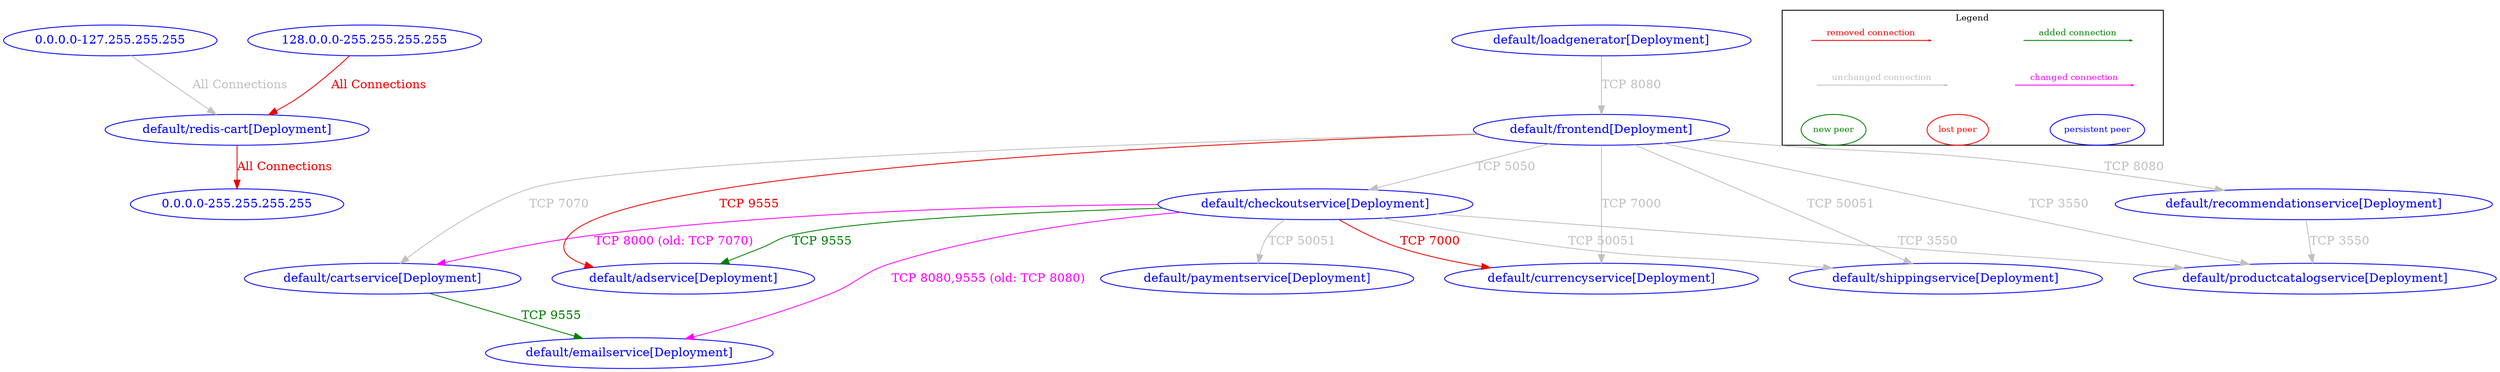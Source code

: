 digraph {
	"0.0.0.0-127.255.255.255" [label="0.0.0.0-127.255.255.255" color="blue" fontcolor="blue"]
	"0.0.0.0-255.255.255.255" [label="0.0.0.0-255.255.255.255" color="blue" fontcolor="blue"]
	"128.0.0.0-255.255.255.255" [label="128.0.0.0-255.255.255.255" color="blue" fontcolor="blue"]
	"default/adservice[Deployment]" [label="default/adservice[Deployment]" color="blue" fontcolor="blue"]
	"default/cartservice[Deployment]" [label="default/cartservice[Deployment]" color="blue" fontcolor="blue"]
	"default/checkoutservice[Deployment]" [label="default/checkoutservice[Deployment]" color="blue" fontcolor="blue"]
	"default/currencyservice[Deployment]" [label="default/currencyservice[Deployment]" color="blue" fontcolor="blue"]
	"default/emailservice[Deployment]" [label="default/emailservice[Deployment]" color="blue" fontcolor="blue"]
	"default/frontend[Deployment]" [label="default/frontend[Deployment]" color="blue" fontcolor="blue"]
	"default/loadgenerator[Deployment]" [label="default/loadgenerator[Deployment]" color="blue" fontcolor="blue"]
	"default/paymentservice[Deployment]" [label="default/paymentservice[Deployment]" color="blue" fontcolor="blue"]
	"default/productcatalogservice[Deployment]" [label="default/productcatalogservice[Deployment]" color="blue" fontcolor="blue"]
	"default/recommendationservice[Deployment]" [label="default/recommendationservice[Deployment]" color="blue" fontcolor="blue"]
	"default/redis-cart[Deployment]" [label="default/redis-cart[Deployment]" color="blue" fontcolor="blue"]
	"default/shippingservice[Deployment]" [label="default/shippingservice[Deployment]" color="blue" fontcolor="blue"]
	"0.0.0.0-127.255.255.255" -> "default/redis-cart[Deployment]" [label="All Connections" color="grey" fontcolor="grey"]
	"128.0.0.0-255.255.255.255" -> "default/redis-cart[Deployment]" [label="All Connections" color="red2" fontcolor="red2"]
	"default/cartservice[Deployment]" -> "default/emailservice[Deployment]" [label="TCP 9555" color="#008000" fontcolor="#008000"]
	"default/checkoutservice[Deployment]" -> "default/adservice[Deployment]" [label="TCP 9555" color="#008000" fontcolor="#008000"]
	"default/checkoutservice[Deployment]" -> "default/cartservice[Deployment]" [label="TCP 8000 (old: TCP 7070)" color="magenta" fontcolor="magenta"]
	"default/checkoutservice[Deployment]" -> "default/currencyservice[Deployment]" [label="TCP 7000" color="red2" fontcolor="red2"]
	"default/checkoutservice[Deployment]" -> "default/emailservice[Deployment]" [label="TCP 8080,9555 (old: TCP 8080)" color="magenta" fontcolor="magenta"]
	"default/checkoutservice[Deployment]" -> "default/paymentservice[Deployment]" [label="TCP 50051" color="grey" fontcolor="grey"]
	"default/checkoutservice[Deployment]" -> "default/productcatalogservice[Deployment]" [label="TCP 3550" color="grey" fontcolor="grey"]
	"default/checkoutservice[Deployment]" -> "default/shippingservice[Deployment]" [label="TCP 50051" color="grey" fontcolor="grey"]
	"default/frontend[Deployment]" -> "default/adservice[Deployment]" [label="TCP 9555" color="red2" fontcolor="red2"]
	"default/frontend[Deployment]" -> "default/cartservice[Deployment]" [label="TCP 7070" color="grey" fontcolor="grey"]
	"default/frontend[Deployment]" -> "default/checkoutservice[Deployment]" [label="TCP 5050" color="grey" fontcolor="grey"]
	"default/frontend[Deployment]" -> "default/currencyservice[Deployment]" [label="TCP 7000" color="grey" fontcolor="grey"]
	"default/frontend[Deployment]" -> "default/productcatalogservice[Deployment]" [label="TCP 3550" color="grey" fontcolor="grey"]
	"default/frontend[Deployment]" -> "default/recommendationservice[Deployment]" [label="TCP 8080" color="grey" fontcolor="grey"]
	"default/frontend[Deployment]" -> "default/shippingservice[Deployment]" [label="TCP 50051" color="grey" fontcolor="grey"]
	"default/loadgenerator[Deployment]" -> "default/frontend[Deployment]" [label="TCP 8080" color="grey" fontcolor="grey"]
	"default/recommendationservice[Deployment]" -> "default/productcatalogservice[Deployment]" [label="TCP 3550" color="grey" fontcolor="grey"]
	"default/redis-cart[Deployment]" -> "0.0.0.0-255.255.255.255" [label="All Connections" color="red2" fontcolor="red2"]
	nodesep=0.5
	subgraph cluster_legend {
		label="Legend"
		fontsize = 10
		margin=0
		a [style=invis height=0 width=0]
		b [style=invis height=0 width=0]
		c [style=invis height=0 width=0]
		d [style=invis height=0 width=0]
		e [style=invis height=0 width=0]
		f [style=invis height=0 width=0]
		g [style=invis height=0 width=0]
		h [style=invis height=0 width=0]
		{rank=source a b c d}
		{rank=same e f g h}
		a -> b [label="added connection", color="#008000" fontcolor="#008000" fontsize = 10 arrowsize=0.2]
		c -> d [label="removed connection", color="red2" fontcolor="red2" fontsize = 10 arrowsize=0.2]
		e -> f [label="changed connection", color="magenta" fontcolor="magenta" fontsize = 10 arrowsize=0.2]
		g -> h [label="unchanged connection", color="grey" fontcolor="grey" fontsize = 10 arrowsize=0.2]
		np [label="new peer" color="#008000" fontcolor="#008000" fontsize = 10]
		lp [label="lost peer" color="red" fontcolor="red" fontsize = 10]
		pp [label="persistent peer" color="blue" fontcolor="blue" fontsize = 10]
		{rank=sink np lp pp}
		np->lp [style=invis]
		lp->pp [style=invis]
	}
}